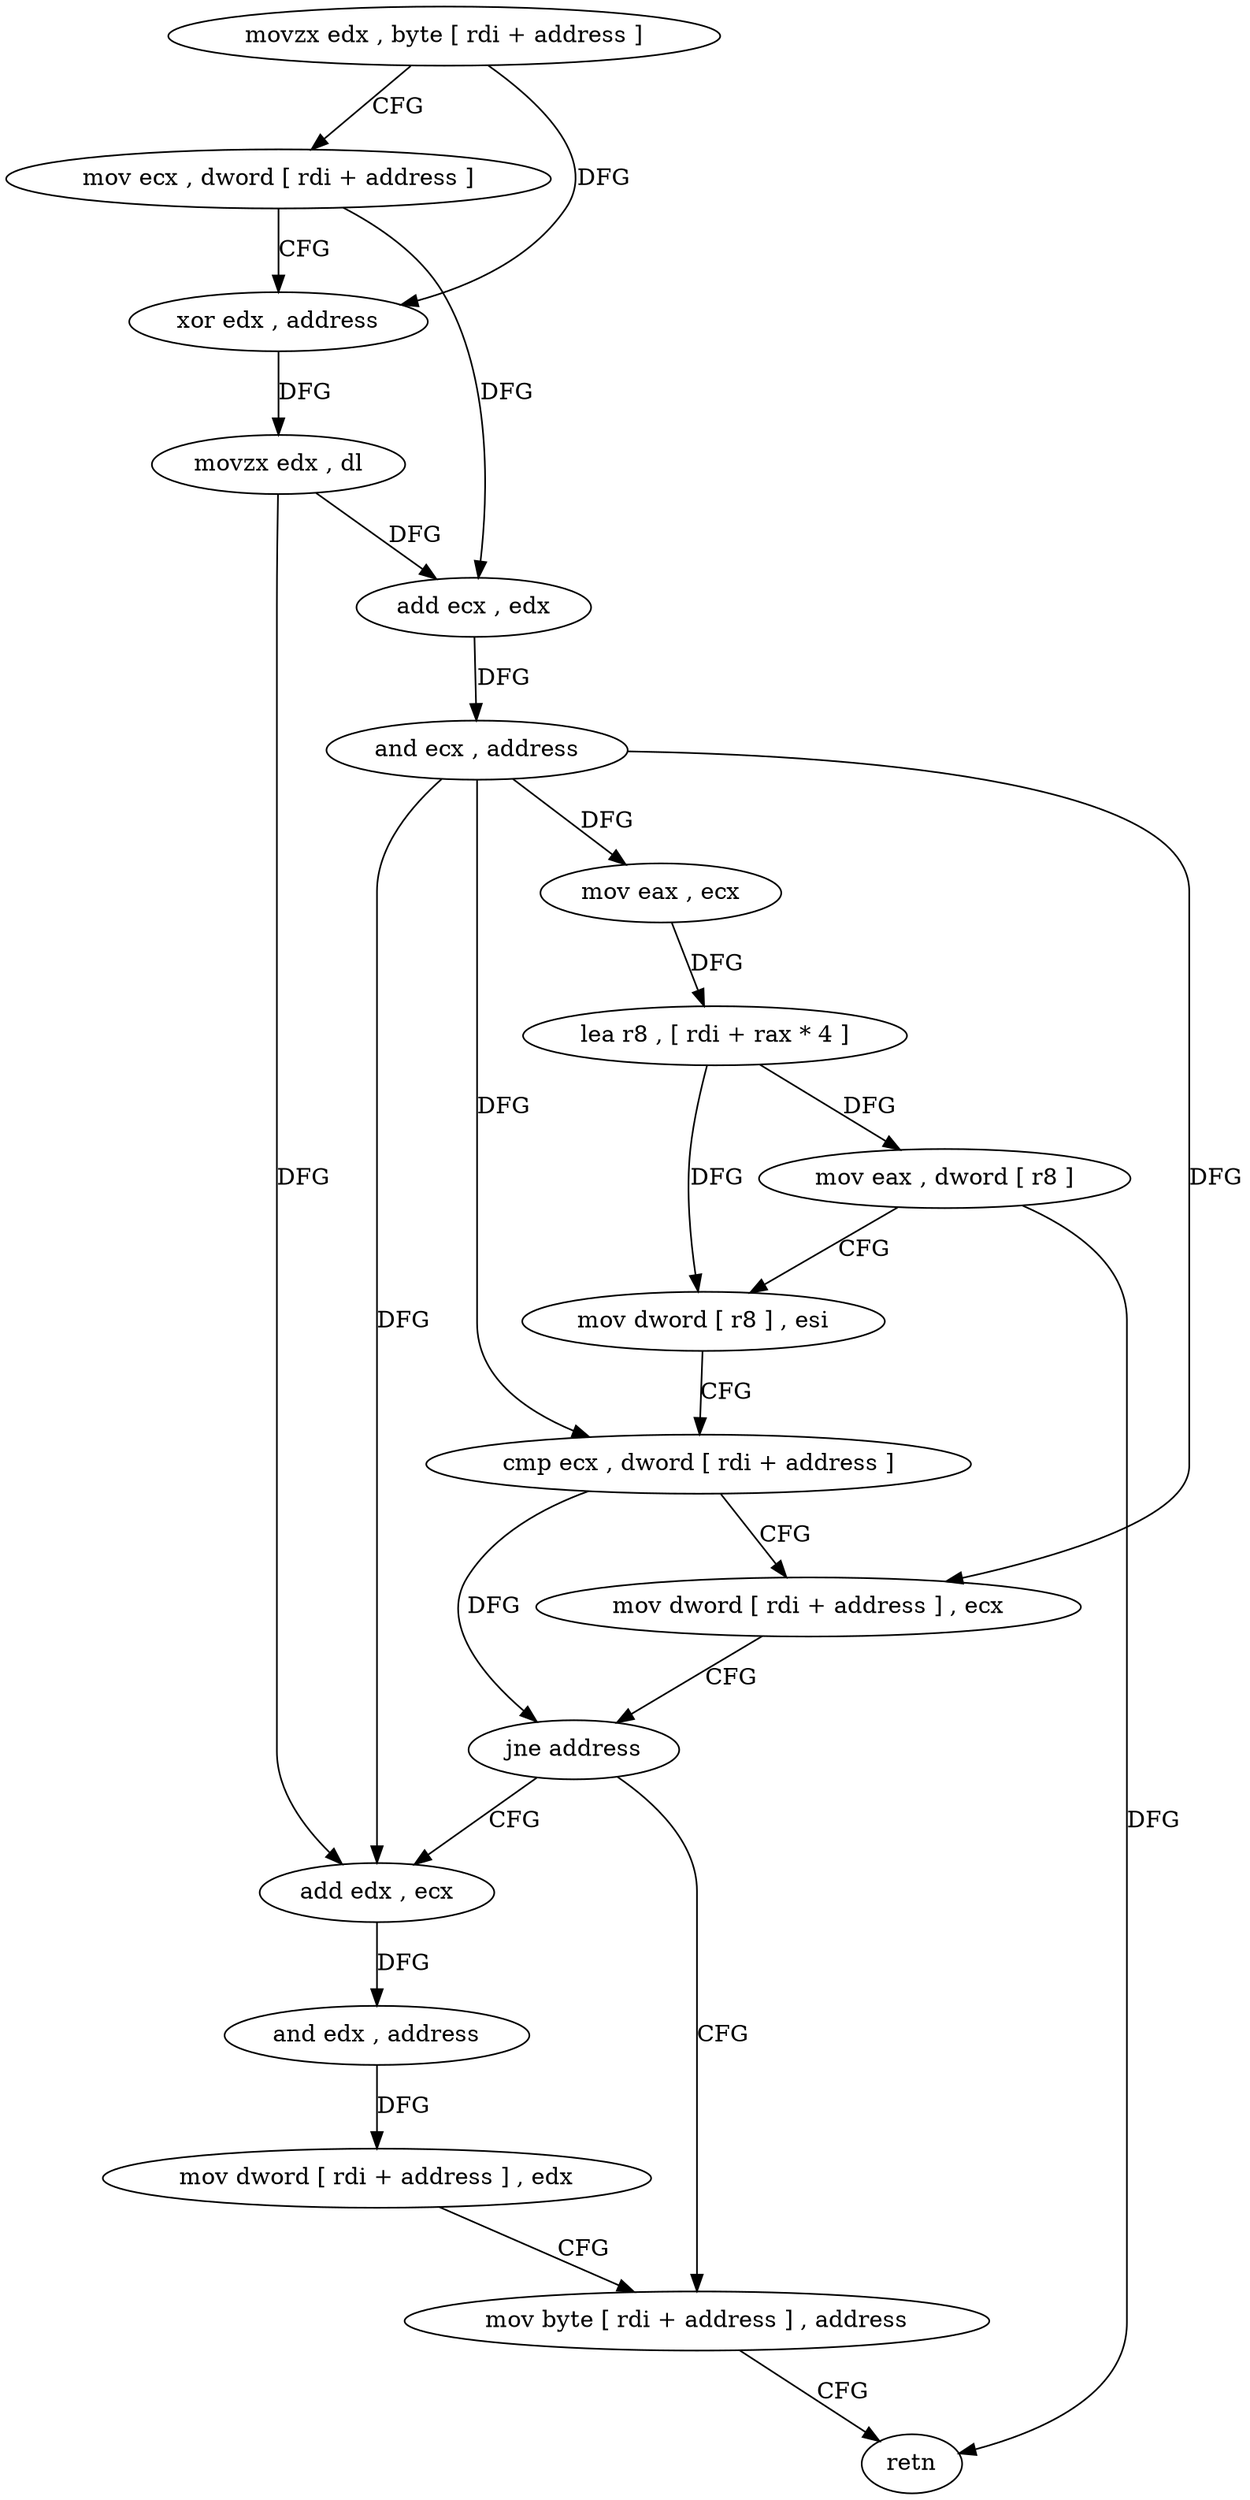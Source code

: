 digraph "func" {
"4287312" [label = "movzx edx , byte [ rdi + address ]" ]
"4287316" [label = "mov ecx , dword [ rdi + address ]" ]
"4287319" [label = "xor edx , address" ]
"4287322" [label = "movzx edx , dl" ]
"4287325" [label = "add ecx , edx" ]
"4287327" [label = "and ecx , address" ]
"4287330" [label = "mov eax , ecx" ]
"4287332" [label = "lea r8 , [ rdi + rax * 4 ]" ]
"4287336" [label = "mov eax , dword [ r8 ]" ]
"4287339" [label = "mov dword [ r8 ] , esi" ]
"4287342" [label = "cmp ecx , dword [ rdi + address ]" ]
"4287345" [label = "mov dword [ rdi + address ] , ecx" ]
"4287348" [label = "jne address" ]
"4287358" [label = "mov byte [ rdi + address ] , address" ]
"4287350" [label = "add edx , ecx" ]
"4287362" [label = "retn" ]
"4287352" [label = "and edx , address" ]
"4287355" [label = "mov dword [ rdi + address ] , edx" ]
"4287312" -> "4287316" [ label = "CFG" ]
"4287312" -> "4287319" [ label = "DFG" ]
"4287316" -> "4287319" [ label = "CFG" ]
"4287316" -> "4287325" [ label = "DFG" ]
"4287319" -> "4287322" [ label = "DFG" ]
"4287322" -> "4287325" [ label = "DFG" ]
"4287322" -> "4287350" [ label = "DFG" ]
"4287325" -> "4287327" [ label = "DFG" ]
"4287327" -> "4287330" [ label = "DFG" ]
"4287327" -> "4287342" [ label = "DFG" ]
"4287327" -> "4287345" [ label = "DFG" ]
"4287327" -> "4287350" [ label = "DFG" ]
"4287330" -> "4287332" [ label = "DFG" ]
"4287332" -> "4287336" [ label = "DFG" ]
"4287332" -> "4287339" [ label = "DFG" ]
"4287336" -> "4287339" [ label = "CFG" ]
"4287336" -> "4287362" [ label = "DFG" ]
"4287339" -> "4287342" [ label = "CFG" ]
"4287342" -> "4287345" [ label = "CFG" ]
"4287342" -> "4287348" [ label = "DFG" ]
"4287345" -> "4287348" [ label = "CFG" ]
"4287348" -> "4287358" [ label = "CFG" ]
"4287348" -> "4287350" [ label = "CFG" ]
"4287358" -> "4287362" [ label = "CFG" ]
"4287350" -> "4287352" [ label = "DFG" ]
"4287352" -> "4287355" [ label = "DFG" ]
"4287355" -> "4287358" [ label = "CFG" ]
}
